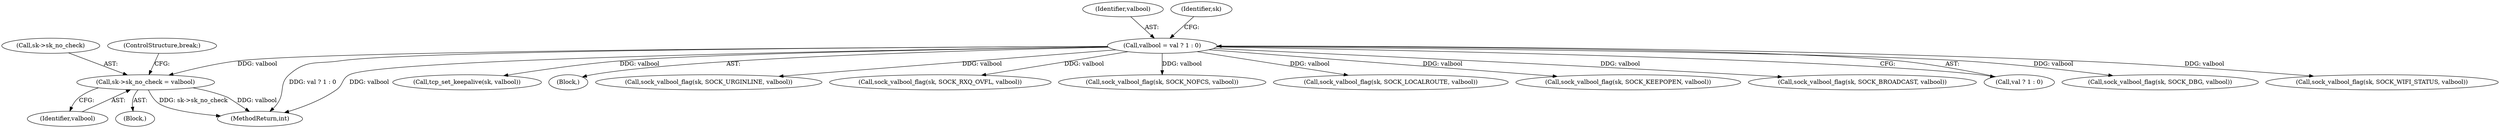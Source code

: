 digraph "0_linux_82981930125abfd39d7c8378a9cfdf5e1be2002b_0@pointer" {
"1000308" [label="(Call,sk->sk_no_check = valbool)"];
"1000153" [label="(Call,valbool = val ? 1 : 0)"];
"1000293" [label="(Call,tcp_set_keepalive(sk, valbool))"];
"1000154" [label="(Identifier,valbool)"];
"1000312" [label="(Identifier,valbool)"];
"1000163" [label="(Block,)"];
"1000113" [label="(Block,)"];
"1000302" [label="(Call,sock_valbool_flag(sk, SOCK_URGINLINE, valbool))"];
"1000619" [label="(Call,sock_valbool_flag(sk, SOCK_RXQ_OVFL, valbool))"];
"1000647" [label="(Call,sock_valbool_flag(sk, SOCK_NOFCS, valbool))"];
"1000308" [label="(Call,sk->sk_no_check = valbool)"];
"1000309" [label="(Call,sk->sk_no_check)"];
"1000201" [label="(Call,sock_valbool_flag(sk, SOCK_LOCALROUTE, valbool))"];
"1000153" [label="(Call,valbool = val ? 1 : 0)"];
"1000296" [label="(Call,sock_valbool_flag(sk, SOCK_KEEPOPEN, valbool))"];
"1000207" [label="(Call,sock_valbool_flag(sk, SOCK_BROADCAST, valbool))"];
"1000155" [label="(Call,val ? 1 : 0)"];
"1000176" [label="(Call,sock_valbool_flag(sk, SOCK_DBG, valbool))"];
"1000625" [label="(Call,sock_valbool_flag(sk, SOCK_WIFI_STATUS, valbool))"];
"1000662" [label="(MethodReturn,int)"];
"1000160" [label="(Identifier,sk)"];
"1000313" [label="(ControlStructure,break;)"];
"1000308" -> "1000163"  [label="AST: "];
"1000308" -> "1000312"  [label="CFG: "];
"1000309" -> "1000308"  [label="AST: "];
"1000312" -> "1000308"  [label="AST: "];
"1000313" -> "1000308"  [label="CFG: "];
"1000308" -> "1000662"  [label="DDG: sk->sk_no_check"];
"1000308" -> "1000662"  [label="DDG: valbool"];
"1000153" -> "1000308"  [label="DDG: valbool"];
"1000153" -> "1000113"  [label="AST: "];
"1000153" -> "1000155"  [label="CFG: "];
"1000154" -> "1000153"  [label="AST: "];
"1000155" -> "1000153"  [label="AST: "];
"1000160" -> "1000153"  [label="CFG: "];
"1000153" -> "1000662"  [label="DDG: val ? 1 : 0"];
"1000153" -> "1000662"  [label="DDG: valbool"];
"1000153" -> "1000176"  [label="DDG: valbool"];
"1000153" -> "1000201"  [label="DDG: valbool"];
"1000153" -> "1000207"  [label="DDG: valbool"];
"1000153" -> "1000293"  [label="DDG: valbool"];
"1000153" -> "1000296"  [label="DDG: valbool"];
"1000153" -> "1000302"  [label="DDG: valbool"];
"1000153" -> "1000619"  [label="DDG: valbool"];
"1000153" -> "1000625"  [label="DDG: valbool"];
"1000153" -> "1000647"  [label="DDG: valbool"];
}
